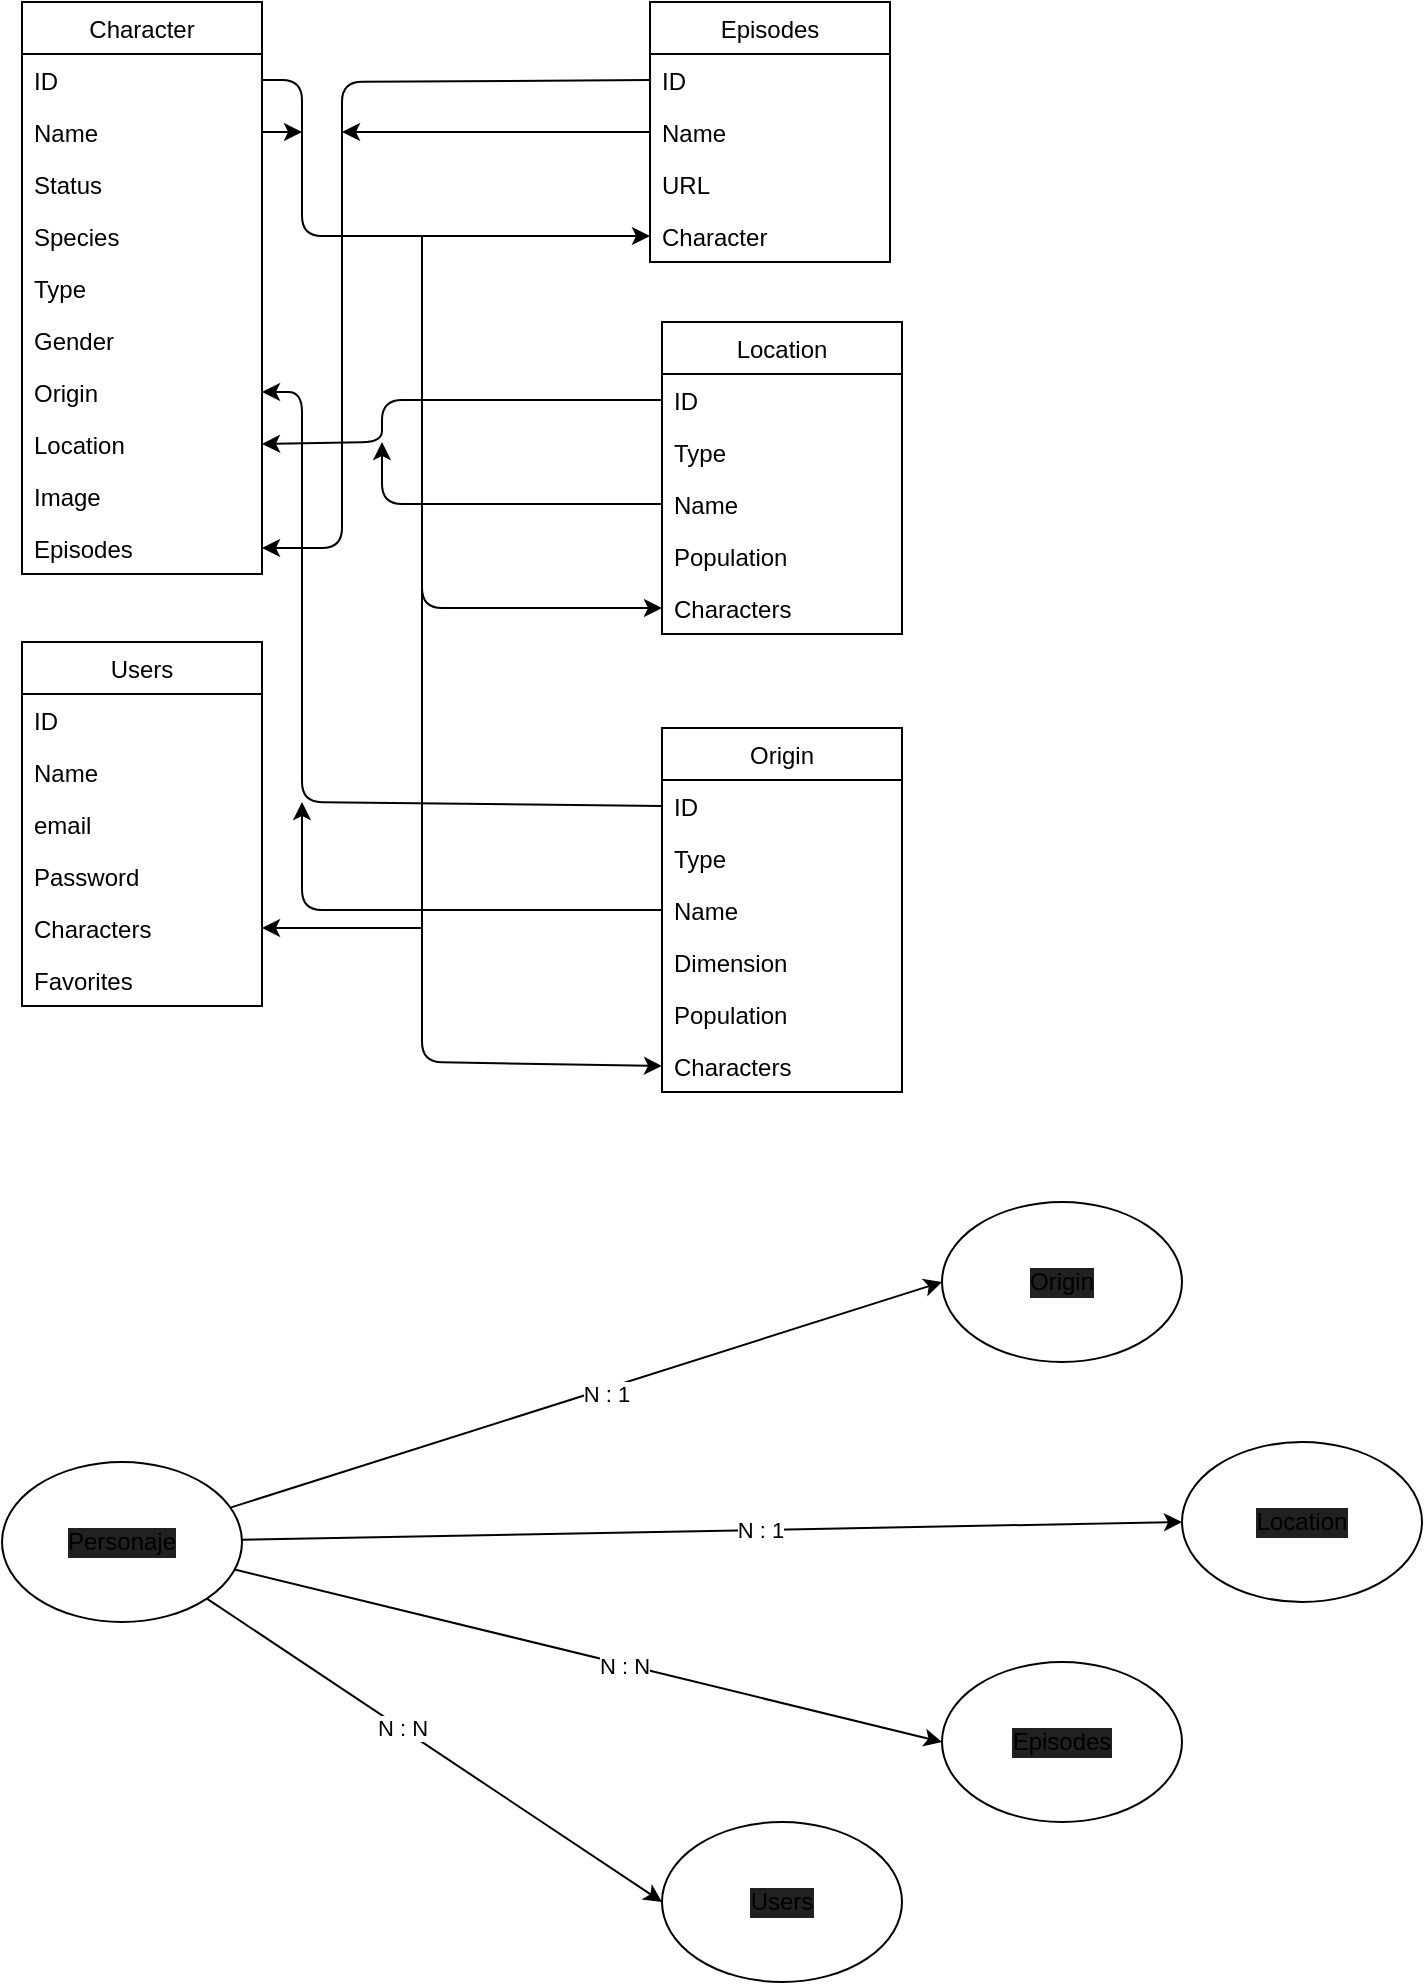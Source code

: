<mxfile>
    <diagram id="Dldej8o7swj4Q3sjg59q" name="Página-1">
        <mxGraphModel dx="888" dy="516" grid="1" gridSize="10" guides="1" tooltips="1" connect="1" arrows="1" fold="1" page="1" pageScale="1" pageWidth="827" pageHeight="1169" math="0" shadow="0">
            <root>
                <mxCell id="0"/>
                <mxCell id="1" parent="0"/>
                <mxCell id="11" value="Character" style="swimlane;fontStyle=0;childLayout=stackLayout;horizontal=1;startSize=26;fillColor=none;horizontalStack=0;resizeParent=1;resizeParentMax=0;resizeLast=0;collapsible=1;marginBottom=0;" parent="1" vertex="1">
                    <mxGeometry x="40" y="40" width="120" height="286" as="geometry"/>
                </mxCell>
                <mxCell id="12" value="ID" style="text;strokeColor=none;fillColor=none;align=left;verticalAlign=top;spacingLeft=4;spacingRight=4;overflow=hidden;rotatable=0;points=[[0,0.5],[1,0.5]];portConstraint=eastwest;" parent="11" vertex="1">
                    <mxGeometry y="26" width="120" height="26" as="geometry"/>
                </mxCell>
                <mxCell id="13" value="Name" style="text;strokeColor=none;fillColor=none;align=left;verticalAlign=top;spacingLeft=4;spacingRight=4;overflow=hidden;rotatable=0;points=[[0,0.5],[1,0.5]];portConstraint=eastwest;" parent="11" vertex="1">
                    <mxGeometry y="52" width="120" height="26" as="geometry"/>
                </mxCell>
                <mxCell id="15" value="Status" style="text;strokeColor=none;fillColor=none;align=left;verticalAlign=top;spacingLeft=4;spacingRight=4;overflow=hidden;rotatable=0;points=[[0,0.5],[1,0.5]];portConstraint=eastwest;" parent="11" vertex="1">
                    <mxGeometry y="78" width="120" height="26" as="geometry"/>
                </mxCell>
                <mxCell id="14" value="Species" style="text;strokeColor=none;fillColor=none;align=left;verticalAlign=top;spacingLeft=4;spacingRight=4;overflow=hidden;rotatable=0;points=[[0,0.5],[1,0.5]];portConstraint=eastwest;" parent="11" vertex="1">
                    <mxGeometry y="104" width="120" height="26" as="geometry"/>
                </mxCell>
                <mxCell id="16" value="Type" style="text;strokeColor=none;fillColor=none;align=left;verticalAlign=top;spacingLeft=4;spacingRight=4;overflow=hidden;rotatable=0;points=[[0,0.5],[1,0.5]];portConstraint=eastwest;" parent="11" vertex="1">
                    <mxGeometry y="130" width="120" height="26" as="geometry"/>
                </mxCell>
                <mxCell id="17" value="Gender" style="text;strokeColor=none;fillColor=none;align=left;verticalAlign=top;spacingLeft=4;spacingRight=4;overflow=hidden;rotatable=0;points=[[0,0.5],[1,0.5]];portConstraint=eastwest;" parent="11" vertex="1">
                    <mxGeometry y="156" width="120" height="26" as="geometry"/>
                </mxCell>
                <mxCell id="18" value="Origin" style="text;strokeColor=none;fillColor=none;align=left;verticalAlign=top;spacingLeft=4;spacingRight=4;overflow=hidden;rotatable=0;points=[[0,0.5],[1,0.5]];portConstraint=eastwest;" parent="11" vertex="1">
                    <mxGeometry y="182" width="120" height="26" as="geometry"/>
                </mxCell>
                <mxCell id="19" value="Location" style="text;strokeColor=none;fillColor=none;align=left;verticalAlign=top;spacingLeft=4;spacingRight=4;overflow=hidden;rotatable=0;points=[[0,0.5],[1,0.5]];portConstraint=eastwest;" parent="11" vertex="1">
                    <mxGeometry y="208" width="120" height="26" as="geometry"/>
                </mxCell>
                <mxCell id="20" value="Image" style="text;strokeColor=none;fillColor=none;align=left;verticalAlign=top;spacingLeft=4;spacingRight=4;overflow=hidden;rotatable=0;points=[[0,0.5],[1,0.5]];portConstraint=eastwest;" parent="11" vertex="1">
                    <mxGeometry y="234" width="120" height="26" as="geometry"/>
                </mxCell>
                <mxCell id="21" value="Episodes" style="text;strokeColor=none;fillColor=none;align=left;verticalAlign=top;spacingLeft=4;spacingRight=4;overflow=hidden;rotatable=0;points=[[0,0.5],[1,0.5]];portConstraint=eastwest;" parent="11" vertex="1">
                    <mxGeometry y="260" width="120" height="26" as="geometry"/>
                </mxCell>
                <mxCell id="40" style="edgeStyle=none;html=1;entryX=1;entryY=0.5;entryDx=0;entryDy=0;exitX=0;exitY=0.5;exitDx=0;exitDy=0;" parent="1" source="24" target="21" edge="1">
                    <mxGeometry relative="1" as="geometry">
                        <Array as="points">
                            <mxPoint x="200" y="80"/>
                            <mxPoint x="200" y="313"/>
                        </Array>
                    </mxGeometry>
                </mxCell>
                <mxCell id="23" value="Episodes" style="swimlane;fontStyle=0;childLayout=stackLayout;horizontal=1;startSize=26;fillColor=none;horizontalStack=0;resizeParent=1;resizeParentMax=0;resizeLast=0;collapsible=1;marginBottom=0;" parent="1" vertex="1">
                    <mxGeometry x="354" y="40" width="120" height="130" as="geometry"/>
                </mxCell>
                <mxCell id="24" value="ID" style="text;strokeColor=none;fillColor=none;align=left;verticalAlign=top;spacingLeft=4;spacingRight=4;overflow=hidden;rotatable=0;points=[[0,0.5],[1,0.5]];portConstraint=eastwest;" parent="23" vertex="1">
                    <mxGeometry y="26" width="120" height="26" as="geometry"/>
                </mxCell>
                <mxCell id="25" value="Name" style="text;strokeColor=none;fillColor=none;align=left;verticalAlign=top;spacingLeft=4;spacingRight=4;overflow=hidden;rotatable=0;points=[[0,0.5],[1,0.5]];portConstraint=eastwest;" parent="23" vertex="1">
                    <mxGeometry y="52" width="120" height="26" as="geometry"/>
                </mxCell>
                <mxCell id="33" value="URL" style="text;strokeColor=none;fillColor=none;align=left;verticalAlign=top;spacingLeft=4;spacingRight=4;overflow=hidden;rotatable=0;points=[[0,0.5],[1,0.5]];portConstraint=eastwest;" parent="23" vertex="1">
                    <mxGeometry y="78" width="120" height="26" as="geometry"/>
                </mxCell>
                <mxCell id="58" value="Character" style="text;strokeColor=none;fillColor=none;align=left;verticalAlign=top;spacingLeft=4;spacingRight=4;overflow=hidden;rotatable=0;points=[[0,0.5],[1,0.5]];portConstraint=eastwest;" parent="23" vertex="1">
                    <mxGeometry y="104" width="120" height="26" as="geometry"/>
                </mxCell>
                <mxCell id="34" value="Location" style="swimlane;fontStyle=0;childLayout=stackLayout;horizontal=1;startSize=26;fillColor=none;horizontalStack=0;resizeParent=1;resizeParentMax=0;resizeLast=0;collapsible=1;marginBottom=0;" parent="1" vertex="1">
                    <mxGeometry x="360" y="200" width="120" height="156" as="geometry"/>
                </mxCell>
                <mxCell id="35" value="ID" style="text;strokeColor=none;fillColor=none;align=left;verticalAlign=top;spacingLeft=4;spacingRight=4;overflow=hidden;rotatable=0;points=[[0,0.5],[1,0.5]];portConstraint=eastwest;" parent="34" vertex="1">
                    <mxGeometry y="26" width="120" height="26" as="geometry"/>
                </mxCell>
                <mxCell id="37" value="Type" style="text;strokeColor=none;fillColor=none;align=left;verticalAlign=top;spacingLeft=4;spacingRight=4;overflow=hidden;rotatable=0;points=[[0,0.5],[1,0.5]];portConstraint=eastwest;" parent="34" vertex="1">
                    <mxGeometry y="52" width="120" height="26" as="geometry"/>
                </mxCell>
                <mxCell id="36" value="Name" style="text;strokeColor=none;fillColor=none;align=left;verticalAlign=top;spacingLeft=4;spacingRight=4;overflow=hidden;rotatable=0;points=[[0,0.5],[1,0.5]];portConstraint=eastwest;" parent="34" vertex="1">
                    <mxGeometry y="78" width="120" height="26" as="geometry"/>
                </mxCell>
                <mxCell id="38" value="Population" style="text;strokeColor=none;fillColor=none;align=left;verticalAlign=top;spacingLeft=4;spacingRight=4;overflow=hidden;rotatable=0;points=[[0,0.5],[1,0.5]];portConstraint=eastwest;" parent="34" vertex="1">
                    <mxGeometry y="104" width="120" height="26" as="geometry"/>
                </mxCell>
                <mxCell id="56" value="Characters" style="text;strokeColor=none;fillColor=none;align=left;verticalAlign=top;spacingLeft=4;spacingRight=4;overflow=hidden;rotatable=0;points=[[0,0.5],[1,0.5]];portConstraint=eastwest;" parent="34" vertex="1">
                    <mxGeometry y="130" width="120" height="26" as="geometry"/>
                </mxCell>
                <mxCell id="42" style="edgeStyle=none;html=1;" parent="1" source="25" edge="1">
                    <mxGeometry relative="1" as="geometry">
                        <mxPoint x="200" y="105" as="targetPoint"/>
                    </mxGeometry>
                </mxCell>
                <mxCell id="44" style="edgeStyle=none;html=1;entryX=1;entryY=0.5;entryDx=0;entryDy=0;exitX=0;exitY=0.5;exitDx=0;exitDy=0;" parent="1" source="35" target="19" edge="1">
                    <mxGeometry relative="1" as="geometry">
                        <Array as="points">
                            <mxPoint x="220" y="239"/>
                            <mxPoint x="220" y="260"/>
                        </Array>
                    </mxGeometry>
                </mxCell>
                <mxCell id="45" style="edgeStyle=none;html=1;" parent="1" source="36" edge="1">
                    <mxGeometry relative="1" as="geometry">
                        <mxPoint x="220" y="260" as="targetPoint"/>
                        <Array as="points">
                            <mxPoint x="220" y="291"/>
                        </Array>
                    </mxGeometry>
                </mxCell>
                <mxCell id="46" value="Origin" style="swimlane;fontStyle=0;childLayout=stackLayout;horizontal=1;startSize=26;fillColor=none;horizontalStack=0;resizeParent=1;resizeParentMax=0;resizeLast=0;collapsible=1;marginBottom=0;" parent="1" vertex="1">
                    <mxGeometry x="360" y="403" width="120" height="182" as="geometry"/>
                </mxCell>
                <mxCell id="47" value="ID" style="text;strokeColor=none;fillColor=none;align=left;verticalAlign=top;spacingLeft=4;spacingRight=4;overflow=hidden;rotatable=0;points=[[0,0.5],[1,0.5]];portConstraint=eastwest;" parent="46" vertex="1">
                    <mxGeometry y="26" width="120" height="26" as="geometry"/>
                </mxCell>
                <mxCell id="50" value="Type" style="text;strokeColor=none;fillColor=none;align=left;verticalAlign=top;spacingLeft=4;spacingRight=4;overflow=hidden;rotatable=0;points=[[0,0.5],[1,0.5]];portConstraint=eastwest;" parent="46" vertex="1">
                    <mxGeometry y="52" width="120" height="26" as="geometry"/>
                </mxCell>
                <mxCell id="48" value="Name" style="text;strokeColor=none;fillColor=none;align=left;verticalAlign=top;spacingLeft=4;spacingRight=4;overflow=hidden;rotatable=0;points=[[0,0.5],[1,0.5]];portConstraint=eastwest;" parent="46" vertex="1">
                    <mxGeometry y="78" width="120" height="26" as="geometry"/>
                </mxCell>
                <mxCell id="49" value="Dimension" style="text;strokeColor=none;fillColor=none;align=left;verticalAlign=top;spacingLeft=4;spacingRight=4;overflow=hidden;rotatable=0;points=[[0,0.5],[1,0.5]];portConstraint=eastwest;" parent="46" vertex="1">
                    <mxGeometry y="104" width="120" height="26" as="geometry"/>
                </mxCell>
                <mxCell id="54" value="Population" style="text;strokeColor=none;fillColor=none;align=left;verticalAlign=top;spacingLeft=4;spacingRight=4;overflow=hidden;rotatable=0;points=[[0,0.5],[1,0.5]];portConstraint=eastwest;" parent="46" vertex="1">
                    <mxGeometry y="130" width="120" height="26" as="geometry"/>
                </mxCell>
                <mxCell id="55" value="Characters" style="text;strokeColor=none;fillColor=none;align=left;verticalAlign=top;spacingLeft=4;spacingRight=4;overflow=hidden;rotatable=0;points=[[0,0.5],[1,0.5]];portConstraint=eastwest;" parent="46" vertex="1">
                    <mxGeometry y="156" width="120" height="26" as="geometry"/>
                </mxCell>
                <mxCell id="52" style="edgeStyle=none;html=1;exitX=0;exitY=0.5;exitDx=0;exitDy=0;entryX=1;entryY=0.5;entryDx=0;entryDy=0;" parent="1" source="47" target="18" edge="1">
                    <mxGeometry relative="1" as="geometry">
                        <Array as="points">
                            <mxPoint x="180" y="440"/>
                            <mxPoint x="180" y="235"/>
                        </Array>
                    </mxGeometry>
                </mxCell>
                <mxCell id="53" style="edgeStyle=none;html=1;exitX=0;exitY=0.5;exitDx=0;exitDy=0;" parent="1" edge="1">
                    <mxGeometry relative="1" as="geometry">
                        <mxPoint x="180" y="440" as="targetPoint"/>
                        <Array as="points">
                            <mxPoint x="180" y="494"/>
                        </Array>
                        <mxPoint x="360" y="494" as="sourcePoint"/>
                    </mxGeometry>
                </mxCell>
                <mxCell id="57" style="edgeStyle=none;html=1;exitX=1;exitY=0.5;exitDx=0;exitDy=0;entryX=0;entryY=0.5;entryDx=0;entryDy=0;" parent="1" source="12" target="58" edge="1">
                    <mxGeometry relative="1" as="geometry">
                        <mxPoint x="180" y="78.684" as="targetPoint"/>
                        <Array as="points">
                            <mxPoint x="180" y="79"/>
                            <mxPoint x="180" y="157"/>
                            <mxPoint x="250" y="157"/>
                        </Array>
                    </mxGeometry>
                </mxCell>
                <mxCell id="59" style="edgeStyle=none;html=1;exitX=1;exitY=0.5;exitDx=0;exitDy=0;" parent="1" source="13" edge="1">
                    <mxGeometry relative="1" as="geometry">
                        <mxPoint x="180" y="105" as="targetPoint"/>
                    </mxGeometry>
                </mxCell>
                <mxCell id="60" value="" style="edgeStyle=none;orthogonalLoop=1;jettySize=auto;html=1;entryX=0;entryY=0.5;entryDx=0;entryDy=0;" parent="1" edge="1" target="56">
                    <mxGeometry width="80" relative="1" as="geometry">
                        <mxPoint x="240" y="157" as="sourcePoint"/>
                        <mxPoint x="320" y="340" as="targetPoint"/>
                        <Array as="points">
                            <mxPoint x="240" y="343"/>
                        </Array>
                    </mxGeometry>
                </mxCell>
                <mxCell id="61" value="" style="edgeStyle=none;orthogonalLoop=1;jettySize=auto;html=1;entryX=0;entryY=0.5;entryDx=0;entryDy=0;" parent="1" target="55" edge="1">
                    <mxGeometry width="80" relative="1" as="geometry">
                        <mxPoint x="240" y="320" as="sourcePoint"/>
                        <mxPoint x="300" y="130" as="targetPoint"/>
                        <Array as="points">
                            <mxPoint x="240" y="570"/>
                        </Array>
                    </mxGeometry>
                </mxCell>
                <mxCell id="63" value="Users" style="swimlane;fontStyle=0;childLayout=stackLayout;horizontal=1;startSize=26;fillColor=none;horizontalStack=0;resizeParent=1;resizeParentMax=0;resizeLast=0;collapsible=1;marginBottom=0;" parent="1" vertex="1">
                    <mxGeometry x="40" y="360" width="120" height="182" as="geometry"/>
                </mxCell>
                <mxCell id="64" value="ID" style="text;strokeColor=none;fillColor=none;align=left;verticalAlign=top;spacingLeft=4;spacingRight=4;overflow=hidden;rotatable=0;points=[[0,0.5],[1,0.5]];portConstraint=eastwest;" parent="63" vertex="1">
                    <mxGeometry y="26" width="120" height="26" as="geometry"/>
                </mxCell>
                <mxCell id="65" value="Name" style="text;strokeColor=none;fillColor=none;align=left;verticalAlign=top;spacingLeft=4;spacingRight=4;overflow=hidden;rotatable=0;points=[[0,0.5],[1,0.5]];portConstraint=eastwest;" parent="63" vertex="1">
                    <mxGeometry y="52" width="120" height="26" as="geometry"/>
                </mxCell>
                <mxCell id="66" value="email" style="text;strokeColor=none;fillColor=none;align=left;verticalAlign=top;spacingLeft=4;spacingRight=4;overflow=hidden;rotatable=0;points=[[0,0.5],[1,0.5]];portConstraint=eastwest;" parent="63" vertex="1">
                    <mxGeometry y="78" width="120" height="26" as="geometry"/>
                </mxCell>
                <mxCell id="67" value="Password" style="text;strokeColor=none;fillColor=none;align=left;verticalAlign=top;spacingLeft=4;spacingRight=4;overflow=hidden;rotatable=0;points=[[0,0.5],[1,0.5]];portConstraint=eastwest;" parent="63" vertex="1">
                    <mxGeometry y="104" width="120" height="26" as="geometry"/>
                </mxCell>
                <mxCell id="68" value="Characters" style="text;strokeColor=none;fillColor=none;align=left;verticalAlign=top;spacingLeft=4;spacingRight=4;overflow=hidden;rotatable=0;points=[[0,0.5],[1,0.5]];portConstraint=eastwest;" parent="63" vertex="1">
                    <mxGeometry y="130" width="120" height="26" as="geometry"/>
                </mxCell>
                <mxCell id="69" value="Favorites" style="text;strokeColor=none;fillColor=none;align=left;verticalAlign=top;spacingLeft=4;spacingRight=4;overflow=hidden;rotatable=0;points=[[0,0.5],[1,0.5]];portConstraint=eastwest;" parent="63" vertex="1">
                    <mxGeometry y="156" width="120" height="26" as="geometry"/>
                </mxCell>
                <mxCell id="71" value="" style="edgeStyle=none;orthogonalLoop=1;jettySize=auto;html=1;entryX=1;entryY=0.5;entryDx=0;entryDy=0;" parent="1" target="68" edge="1">
                    <mxGeometry width="80" relative="1" as="geometry">
                        <mxPoint x="240" y="503" as="sourcePoint"/>
                        <mxPoint x="280" y="660" as="targetPoint"/>
                        <Array as="points"/>
                    </mxGeometry>
                </mxCell>
                <mxCell id="75" style="edgeStyle=none;html=1;entryX=0;entryY=0.5;entryDx=0;entryDy=0;" edge="1" parent="1" source="73" target="74">
                    <mxGeometry relative="1" as="geometry"/>
                </mxCell>
                <mxCell id="76" value="N : 1" style="edgeLabel;html=1;align=center;verticalAlign=middle;resizable=0;points=[];" vertex="1" connectable="0" parent="75">
                    <mxGeometry x="0.053" y="-2" relative="1" as="geometry">
                        <mxPoint as="offset"/>
                    </mxGeometry>
                </mxCell>
                <mxCell id="78" style="edgeStyle=none;html=1;entryX=0;entryY=0.5;entryDx=0;entryDy=0;" edge="1" parent="1" source="73" target="77">
                    <mxGeometry relative="1" as="geometry"/>
                </mxCell>
                <mxCell id="79" value="N : 1" style="edgeLabel;html=1;align=center;verticalAlign=middle;resizable=0;points=[];" vertex="1" connectable="0" parent="78">
                    <mxGeometry x="0.101" relative="1" as="geometry">
                        <mxPoint as="offset"/>
                    </mxGeometry>
                </mxCell>
                <mxCell id="85" style="edgeStyle=none;html=1;entryX=0;entryY=0.5;entryDx=0;entryDy=0;exitX=1;exitY=1;exitDx=0;exitDy=0;" edge="1" parent="1" source="73" target="83">
                    <mxGeometry relative="1" as="geometry"/>
                </mxCell>
                <mxCell id="86" value="N : N" style="edgeLabel;html=1;align=center;verticalAlign=middle;resizable=0;points=[];" vertex="1" connectable="0" parent="85">
                    <mxGeometry x="-0.146" relative="1" as="geometry">
                        <mxPoint as="offset"/>
                    </mxGeometry>
                </mxCell>
                <mxCell id="73" value="Personaje" style="ellipse;whiteSpace=wrap;html=1;labelBackgroundColor=#212121;" vertex="1" parent="1">
                    <mxGeometry x="30" y="770" width="120" height="80" as="geometry"/>
                </mxCell>
                <mxCell id="74" value="Origin" style="ellipse;whiteSpace=wrap;html=1;labelBackgroundColor=#212121;" vertex="1" parent="1">
                    <mxGeometry x="500" y="640" width="120" height="80" as="geometry"/>
                </mxCell>
                <mxCell id="77" value="Location" style="ellipse;whiteSpace=wrap;html=1;labelBackgroundColor=#212121;" vertex="1" parent="1">
                    <mxGeometry x="620" y="760" width="120" height="80" as="geometry"/>
                </mxCell>
                <mxCell id="80" value="Episodes" style="ellipse;whiteSpace=wrap;html=1;labelBackgroundColor=#212121;" vertex="1" parent="1">
                    <mxGeometry x="500" y="870" width="120" height="80" as="geometry"/>
                </mxCell>
                <mxCell id="81" style="edgeStyle=none;html=1;entryX=0;entryY=0.5;entryDx=0;entryDy=0;" edge="1" target="80" parent="1" source="73">
                    <mxGeometry relative="1" as="geometry">
                        <mxPoint x="149.867" y="907.339" as="sourcePoint"/>
                    </mxGeometry>
                </mxCell>
                <mxCell id="82" value="N : N" style="edgeLabel;html=1;align=center;verticalAlign=middle;resizable=0;points=[];" vertex="1" connectable="0" parent="81">
                    <mxGeometry x="0.101" relative="1" as="geometry">
                        <mxPoint as="offset"/>
                    </mxGeometry>
                </mxCell>
                <mxCell id="83" value="Users" style="ellipse;whiteSpace=wrap;html=1;labelBackgroundColor=#212121;" vertex="1" parent="1">
                    <mxGeometry x="360" y="950" width="120" height="80" as="geometry"/>
                </mxCell>
            </root>
        </mxGraphModel>
    </diagram>
</mxfile>
